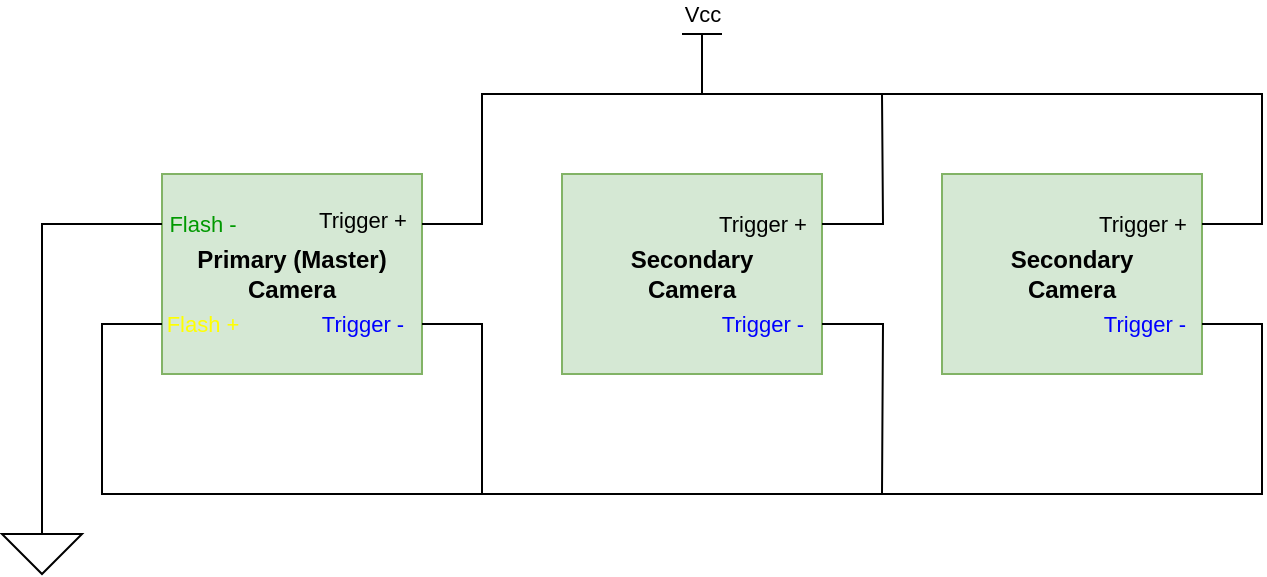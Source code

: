 <mxGraphModel dx="1822" dy="916" grid="1" gridSize="10" guides="1" tooltips="1" connect="1" arrows="1" fold="1" page="0" pageScale="1" pageWidth="827" pageHeight="1169" math="0" shadow="0">
  <root>
    <mxCell id="0" />
    <mxCell id="1" parent="0" />
    <mxCell id="wrpPDHIRMPo7f1xpoOYZ-1" value="&lt;b&gt;Primary (Master) Camera&lt;/b&gt;" style="rounded=0;whiteSpace=wrap;html=1;fillColor=#d5e8d4;strokeColor=#82b366;" parent="1" vertex="1">
      <mxGeometry x="-50" y="160" width="130" height="100" as="geometry" />
    </mxCell>
    <mxCell id="wrpPDHIRMPo7f1xpoOYZ-3" value="&lt;b&gt;Secondary&lt;br&gt;Camera&lt;/b&gt;" style="rounded=0;whiteSpace=wrap;html=1;fillColor=#d5e8d4;strokeColor=#82b366;" parent="1" vertex="1">
      <mxGeometry x="340" y="160" width="130" height="100" as="geometry" />
    </mxCell>
    <mxCell id="wrpPDHIRMPo7f1xpoOYZ-2" value="&lt;b&gt;Secondary&lt;br&gt;Camera&lt;/b&gt;" style="rounded=0;whiteSpace=wrap;html=1;fillColor=#d5e8d4;strokeColor=#82b366;" parent="1" vertex="1">
      <mxGeometry x="150" y="160" width="130" height="100" as="geometry" />
    </mxCell>
    <mxCell id="wrpPDHIRMPo7f1xpoOYZ-10" style="edgeStyle=orthogonalEdgeStyle;rounded=0;orthogonalLoop=1;jettySize=auto;html=1;exitX=1;exitY=0.25;exitDx=0;exitDy=0;labelBackgroundColor=none;endArrow=none;endFill=0;entryX=1;entryY=0.25;entryDx=0;entryDy=0;" parent="1" source="wrpPDHIRMPo7f1xpoOYZ-1" target="wrpPDHIRMPo7f1xpoOYZ-3" edge="1">
      <mxGeometry relative="1" as="geometry">
        <mxPoint x="120" y="120.0" as="targetPoint" />
        <Array as="points">
          <mxPoint x="110" y="185" />
          <mxPoint x="110" y="120" />
          <mxPoint x="500" y="120" />
          <mxPoint x="500" y="185" />
        </Array>
      </mxGeometry>
    </mxCell>
    <mxCell id="wrpPDHIRMPo7f1xpoOYZ-14" value="Trigger +" style="edgeLabel;html=1;align=center;verticalAlign=middle;resizable=0;points=[];labelBackgroundColor=none;" parent="wrpPDHIRMPo7f1xpoOYZ-10" vertex="1" connectable="0">
      <mxGeometry x="0.921" relative="1" as="geometry">
        <mxPoint x="-53" as="offset" />
      </mxGeometry>
    </mxCell>
    <mxCell id="wrpPDHIRMPo7f1xpoOYZ-15" value="Trigger +" style="edgeLabel;html=1;align=center;verticalAlign=middle;resizable=0;points=[];labelBackgroundColor=none;" parent="wrpPDHIRMPo7f1xpoOYZ-10" vertex="1" connectable="0">
      <mxGeometry x="-0.927" y="2" relative="1" as="geometry">
        <mxPoint x="-51" as="offset" />
      </mxGeometry>
    </mxCell>
    <mxCell id="wrpPDHIRMPo7f1xpoOYZ-4" value="&lt;font color=&quot;#009900&quot;&gt;Flash -&lt;/font&gt;" style="edgeStyle=orthogonalEdgeStyle;rounded=0;orthogonalLoop=1;jettySize=auto;html=1;exitX=0;exitY=0.25;exitDx=0;exitDy=0;endArrow=none;endFill=0;labelBackgroundColor=none;entryX=0.5;entryY=0;entryDx=0;entryDy=0;entryPerimeter=0;" parent="1" source="wrpPDHIRMPo7f1xpoOYZ-1" target="94XKaimOjbvEw-57k43u-1" edge="1">
      <mxGeometry x="-1" y="-20" relative="1" as="geometry">
        <mxPoint x="-80" y="350" as="targetPoint" />
        <Array as="points">
          <mxPoint x="-110" y="185" />
        </Array>
        <mxPoint x="20" y="20" as="offset" />
      </mxGeometry>
    </mxCell>
    <mxCell id="wrpPDHIRMPo7f1xpoOYZ-5" value="&lt;font color=&quot;#FFFF00&quot;&gt;Flash +&lt;/font&gt;" style="edgeStyle=orthogonalEdgeStyle;rounded=0;orthogonalLoop=1;jettySize=auto;html=1;exitX=0;exitY=0.75;exitDx=0;exitDy=0;entryX=1;entryY=0.75;entryDx=0;entryDy=0;endArrow=none;endFill=0;labelBackgroundColor=none;" parent="1" source="wrpPDHIRMPo7f1xpoOYZ-1" target="wrpPDHIRMPo7f1xpoOYZ-3" edge="1">
      <mxGeometry x="-1" y="-20" relative="1" as="geometry">
        <Array as="points">
          <mxPoint x="-80" y="235" />
          <mxPoint x="-80" y="320" />
          <mxPoint x="500" y="320" />
          <mxPoint x="500" y="235" />
        </Array>
        <mxPoint x="20" y="20" as="offset" />
      </mxGeometry>
    </mxCell>
    <mxCell id="wrpPDHIRMPo7f1xpoOYZ-13" value="&lt;font color=&quot;#0000FF&quot;&gt;Trigger -&lt;/font&gt;" style="edgeLabel;html=1;align=center;verticalAlign=middle;resizable=0;points=[];labelBackgroundColor=none;" parent="wrpPDHIRMPo7f1xpoOYZ-5" vertex="1" connectable="0">
      <mxGeometry x="0.94" relative="1" as="geometry">
        <mxPoint x="-54" as="offset" />
      </mxGeometry>
    </mxCell>
    <mxCell id="wrpPDHIRMPo7f1xpoOYZ-9" value="&lt;font color=&quot;#0000FF&quot;&gt;Trigger -&lt;/font&gt;" style="edgeStyle=orthogonalEdgeStyle;rounded=0;orthogonalLoop=1;jettySize=auto;html=1;exitX=1;exitY=0.75;exitDx=0;exitDy=0;endArrow=none;endFill=0;labelBackgroundColor=none;" parent="1" source="wrpPDHIRMPo7f1xpoOYZ-1" edge="1">
      <mxGeometry x="-1" y="30" relative="1" as="geometry">
        <mxPoint x="120" y="320.0" as="targetPoint" />
        <Array as="points">
          <mxPoint x="110" y="235" />
          <mxPoint x="110" y="320" />
        </Array>
        <mxPoint x="-30" y="30" as="offset" />
      </mxGeometry>
    </mxCell>
    <mxCell id="wrpPDHIRMPo7f1xpoOYZ-11" value="Trigger +" style="edgeStyle=orthogonalEdgeStyle;rounded=0;orthogonalLoop=1;jettySize=auto;html=1;exitX=1;exitY=0.25;exitDx=0;exitDy=0;labelBackgroundColor=none;endArrow=none;endFill=0;" parent="1" source="wrpPDHIRMPo7f1xpoOYZ-2" edge="1">
      <mxGeometry x="-1" y="30" relative="1" as="geometry">
        <mxPoint x="310" y="120.0" as="targetPoint" />
        <mxPoint x="-30" y="30" as="offset" />
      </mxGeometry>
    </mxCell>
    <mxCell id="wrpPDHIRMPo7f1xpoOYZ-12" value="&lt;font color=&quot;#0000FF&quot;&gt;Trigger -&lt;/font&gt;" style="edgeStyle=orthogonalEdgeStyle;rounded=0;orthogonalLoop=1;jettySize=auto;html=1;exitX=1;exitY=0.75;exitDx=0;exitDy=0;labelBackgroundColor=none;endArrow=none;endFill=0;" parent="1" source="wrpPDHIRMPo7f1xpoOYZ-2" edge="1">
      <mxGeometry x="-1" y="30" relative="1" as="geometry">
        <mxPoint x="310" y="320.0" as="targetPoint" />
        <mxPoint x="-30" y="30" as="offset" />
      </mxGeometry>
    </mxCell>
    <mxCell id="wrpPDHIRMPo7f1xpoOYZ-16" value="" style="endArrow=none;html=1;labelBackgroundColor=none;" parent="1" edge="1">
      <mxGeometry width="50" height="50" relative="1" as="geometry">
        <mxPoint x="220" y="120" as="sourcePoint" />
        <mxPoint x="220" y="90" as="targetPoint" />
      </mxGeometry>
    </mxCell>
    <mxCell id="wrpPDHIRMPo7f1xpoOYZ-17" value="Vcc" style="endArrow=none;html=1;labelBackgroundColor=none;" parent="1" edge="1">
      <mxGeometry y="10" width="50" height="50" relative="1" as="geometry">
        <mxPoint x="210" y="90.0" as="sourcePoint" />
        <mxPoint x="230" y="90.0" as="targetPoint" />
        <mxPoint as="offset" />
      </mxGeometry>
    </mxCell>
    <mxCell id="94XKaimOjbvEw-57k43u-1" value="" style="pointerEvents=1;verticalLabelPosition=bottom;shadow=0;dashed=0;align=center;html=1;verticalAlign=top;shape=mxgraph.electrical.signal_sources.signal_ground;" parent="1" vertex="1">
      <mxGeometry x="-130" y="330" width="40" height="30" as="geometry" />
    </mxCell>
  </root>
</mxGraphModel>
